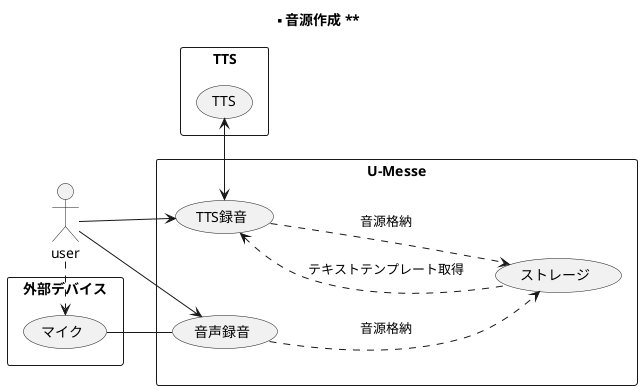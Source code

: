 @startuml u-messe version beta

left to right direction
rectangle "U-Messe" {
  usecase "音声録音" as u1
  usecase "TTS録音" as u2
  usecase "ストレージ" as u3
}
rectangle "外部デバイス" {
  usecase "マイク" as d1
}
rectangle "TTS" {
  usecase "TTS" as t1
}

title ** 音源作成 **
user --> u1
user --> u2
user .> d1
d1 -- u1
u1 ..> u3: 音源格納
u2 <-> t1
u2 <.. u3: テキストテンプレート取得
u2 ..> u3: 音源格納

@enduml